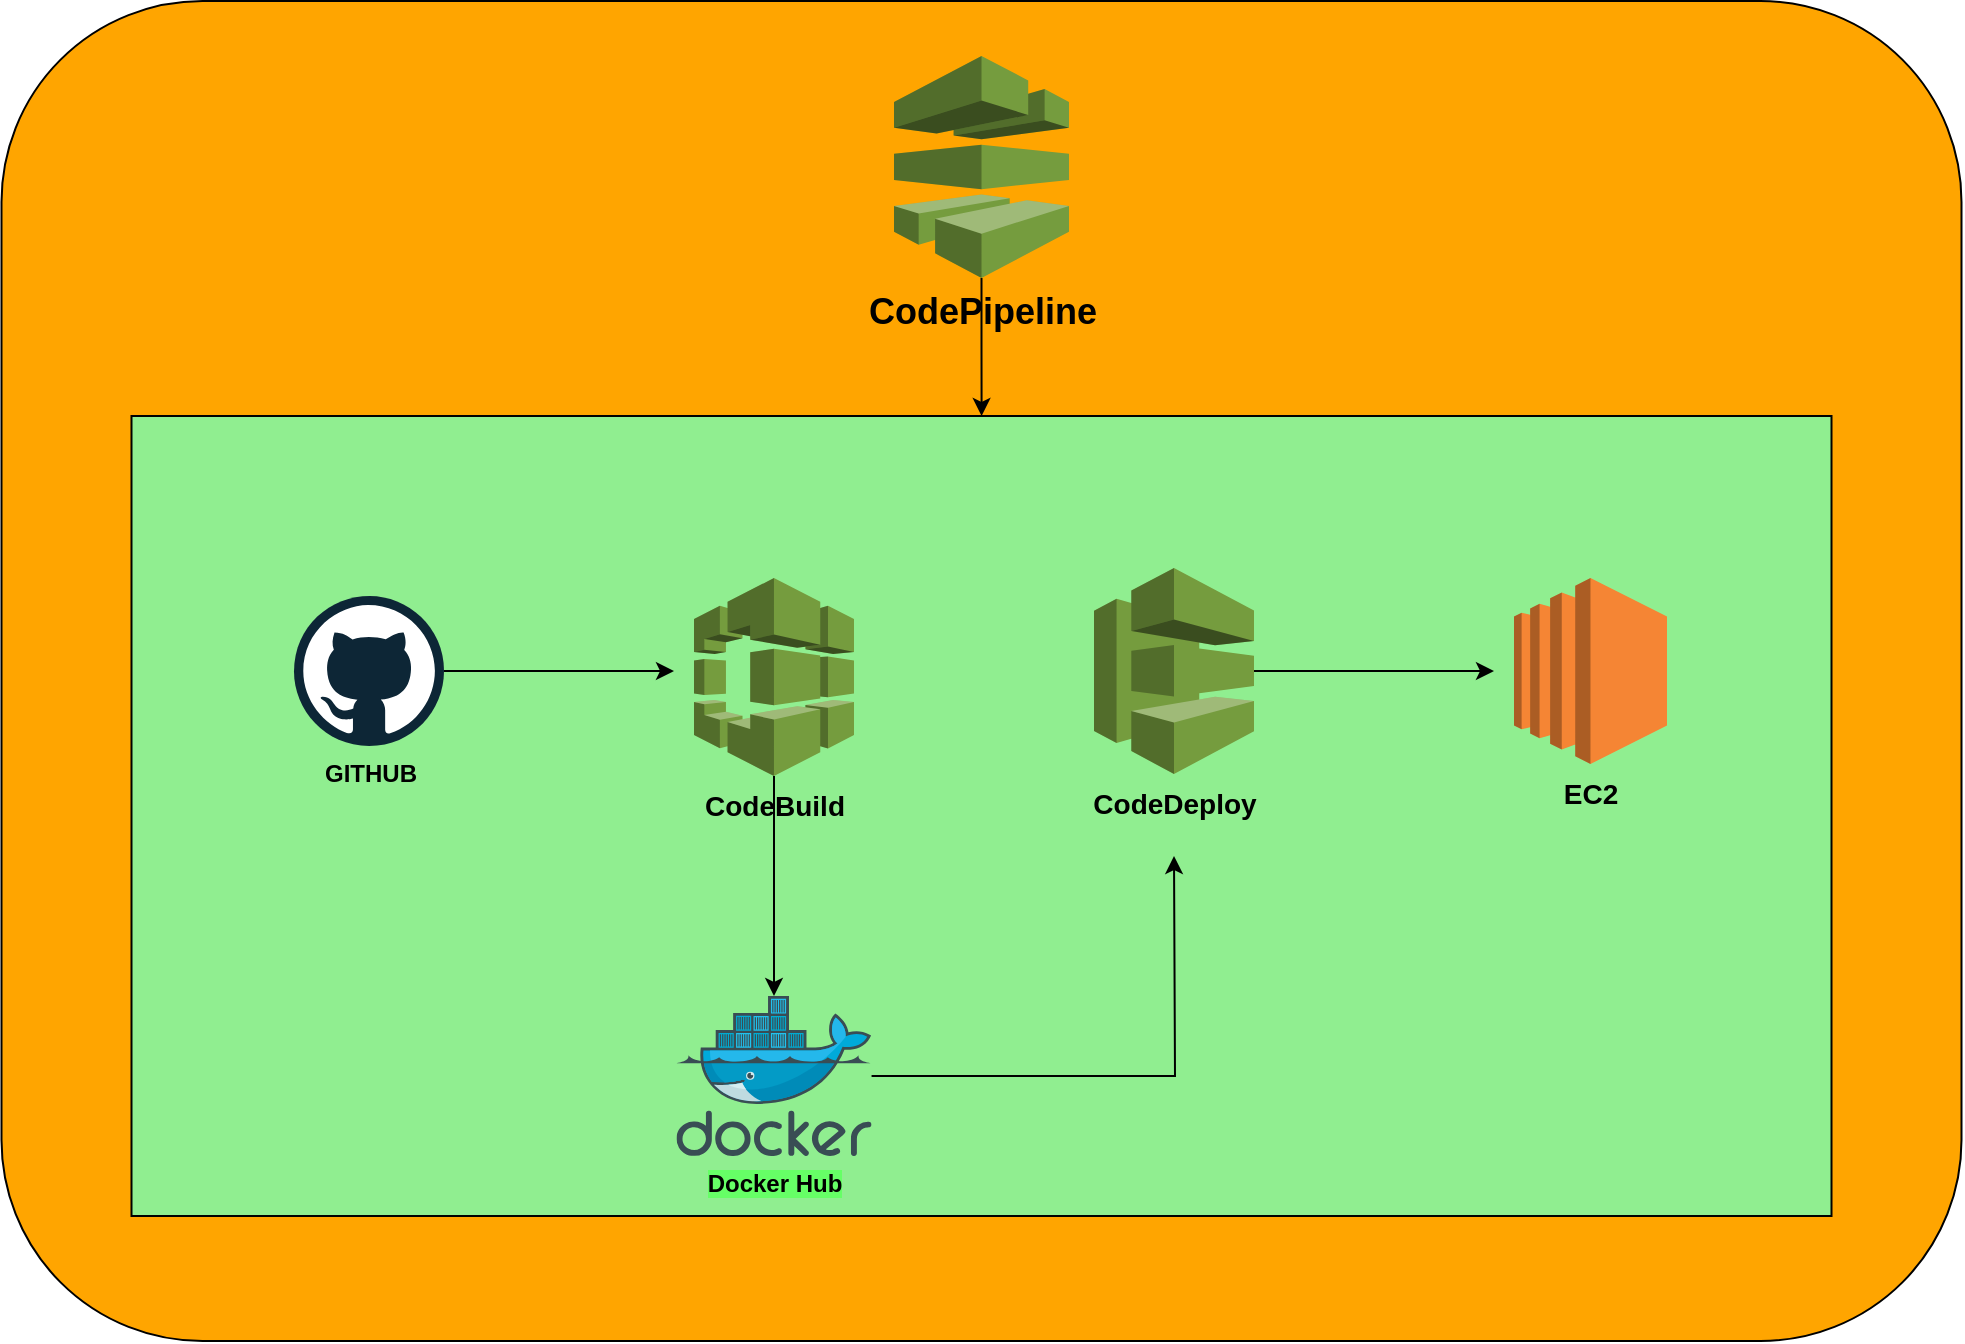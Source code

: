 <mxfile version="22.1.16" type="device">
  <diagram name="Page-1" id="d9nwX4eU6E4Pqsb8A4UD">
    <mxGraphModel dx="2501" dy="2007" grid="1" gridSize="10" guides="1" tooltips="1" connect="1" arrows="1" fold="1" page="1" pageScale="1" pageWidth="827" pageHeight="1169" math="0" shadow="0">
      <root>
        <mxCell id="0" />
        <mxCell id="1" parent="0" />
        <mxCell id="pKKF4zN61G_WtO77_OUU-24" value="" style="rounded=1;whiteSpace=wrap;html=1;dashed=0;strokeColor=default;align=center;verticalAlign=top;fontFamily=Helvetica;fontSize=12;fontColor=default;fillColor=Orange;" vertex="1" parent="1">
          <mxGeometry x="-66.25" y="-97.5" width="980" height="670" as="geometry" />
        </mxCell>
        <mxCell id="pKKF4zN61G_WtO77_OUU-17" value="" style="whiteSpace=wrap;html=1;verticalAlign=top;fillColor=lightgreen;dashed=0;gradientColor=none;" vertex="1" parent="1">
          <mxGeometry x="-1.25" y="110" width="850" height="400" as="geometry" />
        </mxCell>
        <mxCell id="pKKF4zN61G_WtO77_OUU-7" style="edgeStyle=orthogonalEdgeStyle;rounded=0;orthogonalLoop=1;jettySize=auto;html=1;fontFamily=Helvetica;fontSize=12;fontColor=default;" edge="1" parent="1" source="pKKF4zN61G_WtO77_OUU-3">
          <mxGeometry relative="1" as="geometry">
            <mxPoint x="270" y="237.5" as="targetPoint" />
          </mxGeometry>
        </mxCell>
        <mxCell id="pKKF4zN61G_WtO77_OUU-3" value="&lt;b&gt;GITHUB&lt;/b&gt;" style="dashed=0;outlineConnect=0;html=1;align=center;labelPosition=center;verticalLabelPosition=bottom;verticalAlign=top;shape=mxgraph.weblogos.github;strokeColor=default;fontFamily=Helvetica;fontSize=12;fontColor=default;fillColor=default;" vertex="1" parent="1">
          <mxGeometry x="80" y="200" width="75" height="75" as="geometry" />
        </mxCell>
        <mxCell id="pKKF4zN61G_WtO77_OUU-4" value="&lt;b&gt;&lt;font style=&quot;font-size: 14px;&quot;&gt;CodeBuild&lt;/font&gt;&lt;/b&gt;" style="outlineConnect=0;dashed=0;verticalLabelPosition=bottom;verticalAlign=top;align=center;html=1;shape=mxgraph.aws3.codebuild;fillColor=#759C3E;gradientColor=none;strokeColor=default;fontFamily=Helvetica;fontSize=12;fontColor=default;" vertex="1" parent="1">
          <mxGeometry x="280" y="191" width="80" height="99" as="geometry" />
        </mxCell>
        <mxCell id="pKKF4zN61G_WtO77_OUU-11" style="edgeStyle=orthogonalEdgeStyle;rounded=0;orthogonalLoop=1;jettySize=auto;html=1;fontFamily=Helvetica;fontSize=12;fontColor=default;" edge="1" parent="1" source="pKKF4zN61G_WtO77_OUU-5">
          <mxGeometry relative="1" as="geometry">
            <mxPoint x="680" y="237.5" as="targetPoint" />
          </mxGeometry>
        </mxCell>
        <mxCell id="pKKF4zN61G_WtO77_OUU-5" value="&lt;b&gt;&lt;font style=&quot;font-size: 14px;&quot;&gt;CodeDeploy&lt;/font&gt;&lt;/b&gt;" style="outlineConnect=0;dashed=0;verticalLabelPosition=bottom;verticalAlign=top;align=center;html=1;shape=mxgraph.aws3.codedeploy;fillColor=#759C3E;gradientColor=none;strokeColor=default;fontFamily=Helvetica;fontSize=12;fontColor=default;" vertex="1" parent="1">
          <mxGeometry x="480" y="186" width="80" height="103" as="geometry" />
        </mxCell>
        <mxCell id="pKKF4zN61G_WtO77_OUU-18" value="" style="edgeStyle=orthogonalEdgeStyle;rounded=0;orthogonalLoop=1;jettySize=auto;html=1;fontFamily=Helvetica;fontSize=12;fontColor=default;" edge="1" parent="1" source="pKKF4zN61G_WtO77_OUU-6" target="pKKF4zN61G_WtO77_OUU-17">
          <mxGeometry relative="1" as="geometry" />
        </mxCell>
        <mxCell id="pKKF4zN61G_WtO77_OUU-6" value="&lt;b&gt;&lt;font style=&quot;font-size: 18px;&quot;&gt;CodePipeline&lt;/font&gt;&lt;/b&gt;" style="outlineConnect=0;dashed=0;verticalLabelPosition=bottom;verticalAlign=top;align=center;html=1;shape=mxgraph.aws3.codepipeline;fillColor=#759C3E;gradientColor=none;strokeColor=default;fontFamily=Helvetica;fontSize=12;fontColor=default;" vertex="1" parent="1">
          <mxGeometry x="380" y="-70" width="87.5" height="111" as="geometry" />
        </mxCell>
        <mxCell id="pKKF4zN61G_WtO77_OUU-9" value="&lt;b&gt;&lt;font style=&quot;font-size: 14px;&quot;&gt;EC2&lt;/font&gt;&lt;/b&gt;" style="outlineConnect=0;dashed=0;verticalLabelPosition=bottom;verticalAlign=top;align=center;html=1;shape=mxgraph.aws3.ec2;fillColor=#F58534;gradientColor=none;strokeColor=default;fontFamily=Helvetica;fontSize=12;fontColor=default;" vertex="1" parent="1">
          <mxGeometry x="690" y="191" width="76.5" height="93" as="geometry" />
        </mxCell>
        <mxCell id="pKKF4zN61G_WtO77_OUU-22" style="edgeStyle=orthogonalEdgeStyle;rounded=0;orthogonalLoop=1;jettySize=auto;html=1;fontFamily=Helvetica;fontSize=12;fontColor=default;" edge="1" parent="1" source="pKKF4zN61G_WtO77_OUU-20">
          <mxGeometry relative="1" as="geometry">
            <mxPoint x="520" y="330" as="targetPoint" />
          </mxGeometry>
        </mxCell>
        <mxCell id="pKKF4zN61G_WtO77_OUU-20" value="&lt;b style=&quot;background-color: rgb(102, 255, 102);&quot;&gt;Docker Hub&lt;/b&gt;" style="image;sketch=0;aspect=fixed;html=1;points=[];align=center;fontSize=12;image=img/lib/mscae/Docker.svg;dashed=0;strokeColor=default;verticalAlign=top;fontFamily=Helvetica;fontColor=default;fillColor=default;" vertex="1" parent="1">
          <mxGeometry x="271.22" y="400" width="97.56" height="80" as="geometry" />
        </mxCell>
        <mxCell id="pKKF4zN61G_WtO77_OUU-21" style="edgeStyle=orthogonalEdgeStyle;rounded=0;orthogonalLoop=1;jettySize=auto;html=1;entryX=0.5;entryY=0;entryDx=0;entryDy=0;entryPerimeter=0;fontFamily=Helvetica;fontSize=12;fontColor=default;" edge="1" parent="1" source="pKKF4zN61G_WtO77_OUU-4" target="pKKF4zN61G_WtO77_OUU-20">
          <mxGeometry relative="1" as="geometry" />
        </mxCell>
      </root>
    </mxGraphModel>
  </diagram>
</mxfile>

